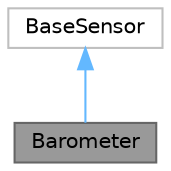 digraph "Barometer"
{
 // LATEX_PDF_SIZE
  bgcolor="transparent";
  edge [fontname=Helvetica,fontsize=10,labelfontname=Helvetica,labelfontsize=10];
  node [fontname=Helvetica,fontsize=10,shape=box,height=0.2,width=0.4];
  Node1 [label="Barometer",height=0.2,width=0.4,color="gray40", fillcolor="grey60", style="filled", fontcolor="black",tooltip="Generic Barometer."];
  Node2 -> Node1 [dir="back",color="steelblue1",style="solid"];
  Node2 [label="BaseSensor",height=0.2,width=0.4,color="grey75", fillcolor="white", style="filled",URL="$classBaseSensor.html",tooltip=" "];
}
